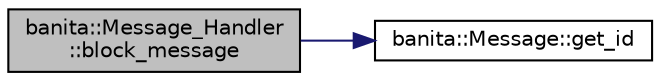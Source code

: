digraph "banita::Message_Handler::block_message"
{
 // LATEX_PDF_SIZE
  edge [fontname="Helvetica",fontsize="10",labelfontname="Helvetica",labelfontsize="10"];
  node [fontname="Helvetica",fontsize="10",shape=record];
  rankdir="LR";
  Node8 [label="banita::Message_Handler\l::block_message",height=0.2,width=0.4,color="black", fillcolor="grey75", style="filled", fontcolor="black",tooltip=" "];
  Node8 -> Node9 [color="midnightblue",fontsize="10",style="solid"];
  Node9 [label="banita::Message::get_id",height=0.2,width=0.4,color="black", fillcolor="white", style="filled",URL="$da/d5c/classbanita_1_1_message.html#ac28e1eb6fc91d5cd728bcdc398458d36",tooltip="Get the id object."];
}
